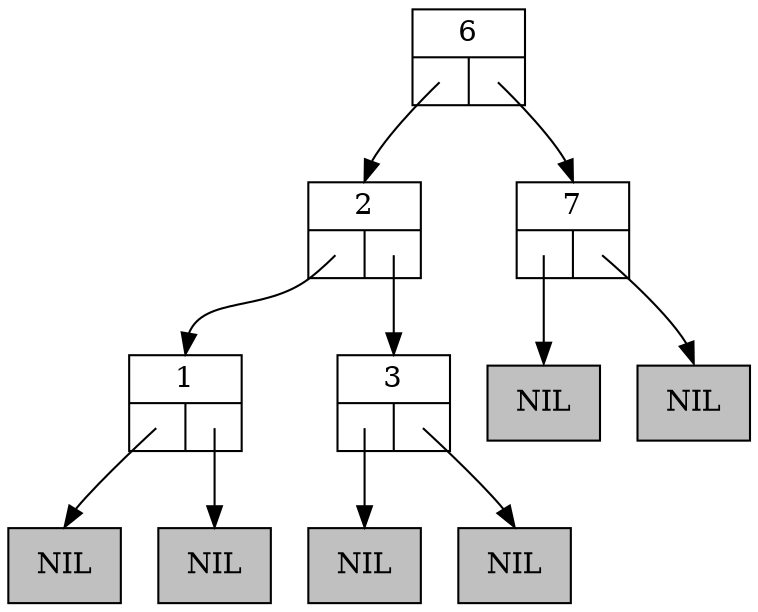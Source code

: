 digraph RedBlackTree {
	graph [ranksep=0.5];
	node [shape = record];

	n1 [label="{1|{<left>|<right>}}", fillcolor=red];
	lnil1 [style=filled, fillcolor=grey, label="NIL"];
	n1:left:c -> lnil1:n [headclip=false, tailclip=false]
	rnil1 [style=filled, fillcolor=grey, label="NIL"];
	n1:right:c -> rnil1:n [headclip=false, tailclip=false]
	n2 [label="{2|{<left>|<right>}}", fillcolor=red];
	n2:left:c -> n1:n [headclip=false, tailclip=false]
	n2:right:c -> n3:n [headclip=false, tailclip=false]
	n3 [label="{3|{<left>|<right>}}", fillcolor=red];
	lnil3 [style=filled, fillcolor=grey, label="NIL"];
	n3:left:c -> lnil3:n [headclip=false, tailclip=false]
	rnil3 [style=filled, fillcolor=grey, label="NIL"];
	n3:right:c -> rnil3:n [headclip=false, tailclip=false]
	n6 [label="{6|{<left>|<right>}}", fillcolor=red];
	n6:left:c -> n2:n [headclip=false, tailclip=false]
	n6:right:c -> n7:n [headclip=false, tailclip=false]
	n7 [label="{7|{<left>|<right>}}", fillcolor=red];
	lnil7 [style=filled, fillcolor=grey, label="NIL"];
	n7:left:c -> lnil7:n [headclip=false, tailclip=false]
	rnil7 [style=filled, fillcolor=grey, label="NIL"];
	n7:right:c -> rnil7:n [headclip=false, tailclip=false]

}
